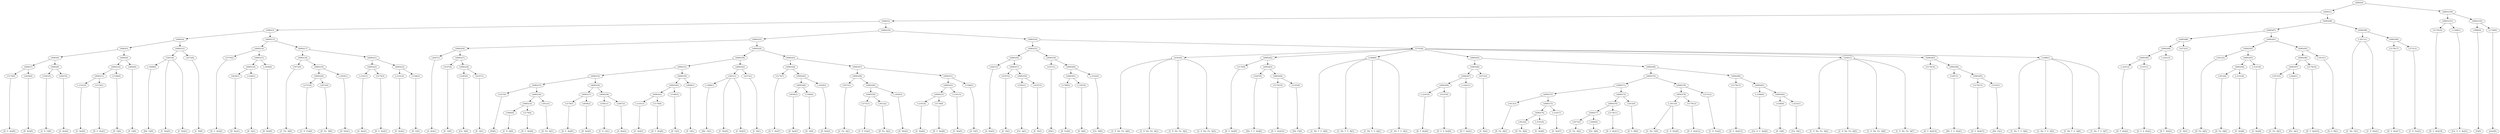 digraph sample{
"L5179(0)"->"[D  G  Ais](0)"
"L4036(0)"->"[D  Ais](0)"
"L6083(7)"->"L5179(0)"
"L6083(7)"->"L4036(0)"
"L5581(0)"->"[C  D  G](0)"
"L2647(0)"->"[A  Ais](0)"
"L6083(8)"->"L5581(0)"
"L6083(8)"->"L2647(0)"
"L6083(6)"->"L6083(7)"
"L6083(6)"->"L6083(8)"
"L-2101(0)"->"[G  Ais](0)"
"L5179(1)"->"[D  G  Ais](1)"
"L6083(11)"->"L-2101(0)"
"L6083(11)"->"L5179(1)"
"L1546(0)"->"[D  G](0)"
"L6083(10)"->"L6083(11)"
"L6083(10)"->"L1546(0)"
"L4600(0)"->"[F  G](0)"
"L6083(9)"->"L6083(10)"
"L6083(9)"->"L4600(0)"
"L6083(5)"->"L6083(6)"
"L6083(5)"->"L6083(9)"
"L-1868(0)"->"[Dis  G](0)"
"L5831(0)"->"[C  Dis](0)"
"L5831(0)"->"L-1868(0)"
"L5831(0)"->"[C  Dis](1)"
"L4372(0)"->"[C  D](0)"
"L6083(12)"->"L5831(0)"
"L6083(12)"->"L4372(0)"
"L6083(4)"->"L6083(5)"
"L6083(4)"->"L6083(12)"
"L5179(2)"->"[D  G  Ais](2)"
"L4036(1)"->"[D  Ais](1)"
"L1546(1)"->"[D  G](1)"
"L6083(16)"->"L4036(1)"
"L6083(16)"->"L1546(1)"
"L-2029(0)"->"[D  Dis](0)"
"L6083(15)"->"L6083(16)"
"L6083(15)"->"L-2029(0)"
"L6083(14)"->"L5179(2)"
"L6083(14)"->"L6083(15)"
"L5073(0)"->"[C  Fis  A](0)"
"L2731(0)"->"[C  D  Fis](0)"
"L3012(0)"->"[D  Fis  A](0)"
"L6083(20)"->"L2731(0)"
"L6083(20)"->"L3012(0)"
"L-2029(1)"->"[D  Dis](1)"
"L6083(19)"->"L6083(20)"
"L6083(19)"->"L-2029(1)"
"L6083(18)"->"L5073(0)"
"L6083(18)"->"L6083(19)"
"L-2101(1)"->"[G  Ais](1)"
"L5179(3)"->"[D  G  Ais](3)"
"L6083(22)"->"L-2101(1)"
"L6083(22)"->"L5179(3)"
"L-2101(2)"->"[G  Ais](2)"
"L1546(2)"->"[D  G](2)"
"L6083(23)"->"L-2101(2)"
"L6083(23)"->"L1546(2)"
"L6083(21)"->"L6083(22)"
"L6083(21)"->"L6083(23)"
"L6083(17)"->"L6083(18)"
"L6083(17)"->"L6083(21)"
"L6083(13)"->"L6083(14)"
"L6083(13)"->"L6083(17)"
"L6083(3)"->"L6083(4)"
"L6083(3)"->"L6083(13)"
"L2647(1)"->"[A  Ais](1)"
"L4197(0)"->"[E  G](0)"
"L5365(0)"->"[Cis  A](0)"
"L4197(1)"->"[E  G](1)"
"L6083(28)"->"L5365(0)"
"L6083(28)"->"L4197(1)"
"L6083(27)"->"L4197(0)"
"L6083(27)"->"L6083(28)"
"L6083(26)"->"L2647(1)"
"L6083(26)"->"L6083(27)"
"L2337(0)"->"[D](0)"
"L3940(0)"->"[C  D  A](0)"
"L5179(4)"->"[D  G  Ais](4)"
"L6083(35)"->"L3940(0)"
"L6083(35)"->"L5179(4)"
"L3012(1)"->"[D  Fis  A](1)"
"L6083(34)"->"L6083(35)"
"L6083(34)"->"L3012(1)"
"L6083(33)"->"L2337(0)"
"L6083(33)"->"L6083(34)"
"L5179(5)"->"[D  G  Ais](5)"
"L4036(2)"->"[D  Ais](2)"
"L6083(37)"->"L5179(5)"
"L6083(37)"->"L4036(2)"
"L5581(1)"->"[C  D  G](1)"
"L2647(2)"->"[A  Ais](2)"
"L6083(38)"->"L5581(1)"
"L6083(38)"->"L2647(2)"
"L6083(36)"->"L6083(37)"
"L6083(36)"->"L6083(38)"
"L6083(32)"->"L6083(33)"
"L6083(32)"->"L6083(36)"
"L-2101(3)"->"[G  Ais](3)"
"L5179(6)"->"[D  G  Ais](6)"
"L6083(41)"->"L-2101(3)"
"L6083(41)"->"L5179(6)"
"L1546(3)"->"[D  G](3)"
"L6083(40)"->"L6083(41)"
"L6083(40)"->"L1546(3)"
"L4600(1)"->"[F  G](1)"
"L6083(39)"->"L6083(40)"
"L6083(39)"->"L4600(1)"
"L6083(31)"->"L6083(32)"
"L6083(31)"->"L6083(39)"
"L-1868(1)"->"[Dis  G](1)"
"L5831(1)"->"[C  Dis](2)"
"L5831(1)"->"L-1868(1)"
"L5831(1)"->"[C  Dis](3)"
"L4372(1)"->"[C  D](1)"
"L6083(42)"->"L5831(1)"
"L6083(42)"->"L4372(1)"
"L6083(30)"->"L6083(31)"
"L6083(30)"->"L6083(42)"
"L5179(7)"->"[D  G  Ais](7)"
"L4036(3)"->"[D  Ais](3)"
"L1546(4)"->"[D  G](4)"
"L6083(46)"->"L4036(3)"
"L6083(46)"->"L1546(4)"
"L-2029(2)"->"[D  Dis](2)"
"L6083(45)"->"L6083(46)"
"L6083(45)"->"L-2029(2)"
"L6083(44)"->"L5179(7)"
"L6083(44)"->"L6083(45)"
"L5073(1)"->"[C  Fis  A](1)"
"L2731(1)"->"[C  D  Fis](1)"
"L3012(2)"->"[D  Fis  A](2)"
"L6083(50)"->"L2731(1)"
"L6083(50)"->"L3012(2)"
"L-2029(3)"->"[D  Dis](3)"
"L6083(49)"->"L6083(50)"
"L6083(49)"->"L-2029(3)"
"L6083(48)"->"L5073(1)"
"L6083(48)"->"L6083(49)"
"L-2101(4)"->"[G  Ais](4)"
"L5179(8)"->"[D  G  Ais](8)"
"L6083(53)"->"L-2101(4)"
"L6083(53)"->"L5179(8)"
"L-2101(5)"->"[G  Ais](5)"
"L6083(52)"->"L6083(53)"
"L6083(52)"->"L-2101(5)"
"L1546(5)"->"[D  G](5)"
"L6083(51)"->"L6083(52)"
"L6083(51)"->"L1546(5)"
"L6083(47)"->"L6083(48)"
"L6083(47)"->"L6083(51)"
"L6083(43)"->"L6083(44)"
"L6083(43)"->"L6083(47)"
"L6083(29)"->"L6083(30)"
"L6083(29)"->"L6083(43)"
"L6083(25)"->"L6083(26)"
"L6083(25)"->"L6083(29)"
"L2647(3)"->"[A  Ais](3)"
"L4197(2)"->"[E  G](2)"
"L5365(1)"->"[Cis  A](1)"
"L4197(3)"->"[E  G](3)"
"L6083(58)"->"L5365(1)"
"L6083(58)"->"L4197(3)"
"L6083(57)"->"L4197(2)"
"L6083(57)"->"L6083(58)"
"L6083(56)"->"L2647(3)"
"L6083(56)"->"L6083(57)"
"L2337(1)"->"[D](1)"
"L1768(0)"->"[D  Fis](0)"
"L1391(0)"->"[D  A](0)"
"L6083(61)"->"L1768(0)"
"L6083(61)"->"L1391(0)"
"L-2232(0)"->"[Cis  D](0)"
"L6083(60)"->"L6083(61)"
"L6083(60)"->"L-2232(0)"
"L6083(59)"->"L2337(1)"
"L6083(59)"->"L6083(60)"
"L6083(55)"->"L6083(56)"
"L6083(55)"->"L6083(59)"
"L4343(0)"->"[C  D  Dis  Fis  A](0)"
"L4343(0)"->"[C  D  Dis  Fis  A](1)"
"L4343(0)"->"[C  D  Dis  Fis  A](2)"
"L4343(0)"->"[C  D  Dis  Fis  A](3)"
"L5179(9)"->"[D  G  Ais](9)"
"L5287(0)"->"[Dis  F  G  Ais](0)"
"L5179(10)"->"[D  G  Ais](10)"
"L5103(0)"->"[Dis  E](0)"
"L6083(64)"->"L5179(10)"
"L6083(64)"->"L5103(0)"
"L6083(63)"->"L5287(0)"
"L6083(63)"->"L6083(64)"
"L6083(62)"->"L5179(9)"
"L6083(62)"->"L6083(63)"
"L1468(0)"->"[C  Dis  F  G  A](0)"
"L1468(0)"->"[C  Dis  F  G  A](1)"
"L1468(0)"->"[C  Dis  F  G  A](2)"
"L1468(0)"->"[C  Dis  F  G  A](3)"
"L-2241(0)"->"[D  F  Ais](0)"
"L5147(0)"->"[D  G  A  Ais](0)"
"L6083(68)"->"L-2241(0)"
"L6083(68)"->"L5147(0)"
"L-2241(1)"->"[D  F  Ais](1)"
"L6083(67)"->"L6083(68)"
"L6083(67)"->"L-2241(1)"
"L4372(2)"->"[C  D](2)"
"L6083(66)"->"L6083(67)"
"L6083(66)"->"L4372(2)"
"L3012(3)"->"[D  Fis  A](3)"
"L3012(4)"->"[D  Fis  A](4)"
"L-2101(6)"->"[G  Ais](6)"
"L6083(74)"->"L3012(4)"
"L6083(74)"->"L-2101(6)"
"L-2101(7)"->"[G  Ais](7)"
"L6083(73)"->"L6083(74)"
"L6083(73)"->"L-2101(7)"
"L6083(72)"->"L3012(3)"
"L6083(72)"->"L6083(73)"
"L5073(2)"->"[C  Fis  A](2)"
"L3444(0)"->"[Fis  A](0)"
"L6083(77)"->"L5073(2)"
"L6083(77)"->"L3444(0)"
"L5179(11)"->"[D  G  Ais](11)"
"L6083(76)"->"L6083(77)"
"L6083(76)"->"L5179(11)"
"L1815(0)"->"[D  G  B](0)"
"L6083(75)"->"L6083(76)"
"L6083(75)"->"L1815(0)"
"L6083(71)"->"L6083(72)"
"L6083(71)"->"L6083(75)"
"L-2011(0)"->"[C  Dis  F](0)"
"L-2011(0)"->"[C  D  Dis](0)"
"L5179(12)"->"[D  G  Ais](12)"
"L6083(79)"->"L-2011(0)"
"L6083(79)"->"L5179(12)"
"L2731(2)"->"[C  D  Fis](2)"
"L6083(78)"->"L6083(79)"
"L6083(78)"->"L2731(2)"
"L6083(70)"->"L6083(71)"
"L6083(70)"->"L6083(78)"
"L5179(13)"->"[D  G  Ais](13)"
"L-2306(0)"->"[Cis  D  G  Ais](0)"
"L1546(6)"->"[D  G](6)"
"L-2232(1)"->"[Cis  D](1)"
"L6083(82)"->"L1546(6)"
"L6083(82)"->"L-2232(1)"
"L6083(81)"->"L-2306(0)"
"L6083(81)"->"L6083(82)"
"L6083(80)"->"L5179(13)"
"L6083(80)"->"L6083(81)"
"L6083(69)"->"L6083(70)"
"L6083(69)"->"L6083(80)"
"L6083(65)"->"L6083(66)"
"L6083(65)"->"L6083(69)"
"L4343(1)"->"[C  D  Dis  Fis  A](4)"
"L4343(1)"->"[C  D  Dis  Fis  A](5)"
"L4343(1)"->"[C  D  Dis  Fis  A](6)"
"L4343(1)"->"[C  D  Dis  Fis  A](7)"
"L5179(14)"->"[D  G  Ais](14)"
"L5287(1)"->"[Dis  F  G  Ais](1)"
"L5179(15)"->"[D  G  Ais](15)"
"L5103(1)"->"[Dis  E](1)"
"L6083(85)"->"L5179(15)"
"L6083(85)"->"L5103(1)"
"L6083(84)"->"L5287(1)"
"L6083(84)"->"L6083(85)"
"L6083(83)"->"L5179(14)"
"L6083(83)"->"L6083(84)"
"L1468(1)"->"[C  Dis  F  G  A](4)"
"L1468(1)"->"[C  Dis  F  G  A](5)"
"L1468(1)"->"[C  Dis  F  G  A](6)"
"L1468(1)"->"[C  Dis  F  G  A](7)"
"L5755(0)"->"L4343(0)"
"L5755(0)"->"L6083(62)"
"L5755(0)"->"L1468(0)"
"L5755(0)"->"L6083(65)"
"L5755(0)"->"L4343(1)"
"L5755(0)"->"L6083(83)"
"L5755(0)"->"L1468(1)"
"L6083(54)"->"L6083(55)"
"L6083(54)"->"L5755(0)"
"L6083(24)"->"L6083(25)"
"L6083(24)"->"L6083(54)"
"L6083(2)"->"L6083(3)"
"L6083(2)"->"L6083(24)"
"L-2241(2)"->"[D  F  Ais](2)"
"L5147(1)"->"[D  G  A  Ais](1)"
"L6083(90)"->"L-2241(2)"
"L6083(90)"->"L5147(1)"
"L-2241(3)"->"[D  F  Ais](3)"
"L6083(89)"->"L6083(90)"
"L6083(89)"->"L-2241(3)"
"L4372(3)"->"[C  D](3)"
"L6083(88)"->"L6083(89)"
"L6083(88)"->"L4372(3)"
"L3012(5)"->"[D  Fis  A](5)"
"L3012(6)"->"[D  Fis  A](6)"
"L-2101(8)"->"[G  Ais](8)"
"L6083(94)"->"L3012(6)"
"L6083(94)"->"L-2101(8)"
"L-2101(9)"->"[G  Ais](9)"
"L6083(93)"->"L6083(94)"
"L6083(93)"->"L-2101(9)"
"L6083(92)"->"L3012(5)"
"L6083(92)"->"L6083(93)"
"L5073(3)"->"[C  Fis  A](3)"
"L3444(1)"->"[Fis  A](1)"
"L6083(97)"->"L5073(3)"
"L6083(97)"->"L3444(1)"
"L5179(16)"->"[D  G  Ais](16)"
"L6083(96)"->"L6083(97)"
"L6083(96)"->"L5179(16)"
"L1815(1)"->"[D  G  B](1)"
"L6083(95)"->"L6083(96)"
"L6083(95)"->"L1815(1)"
"L6083(91)"->"L6083(92)"
"L6083(91)"->"L6083(95)"
"L6083(87)"->"L6083(88)"
"L6083(87)"->"L6083(91)"
"L-2011(1)"->"[C  Dis  F](1)"
"L-2011(1)"->"[C  D  Dis](1)"
"L5179(17)"->"[D  G  Ais](17)"
"L2731(3)"->"[C  D  Fis](3)"
"L6083(99)"->"L5179(17)"
"L6083(99)"->"L2731(3)"
"L6083(98)"->"L-2011(1)"
"L6083(98)"->"L6083(99)"
"L6083(86)"->"L6083(87)"
"L6083(86)"->"L6083(98)"
"L6083(1)"->"L6083(2)"
"L6083(1)"->"L6083(86)"
"L5179(18)"->"[D  G  Ais](18)"
"L-2306(1)"->"[Cis  D  G  Ais](1)"
"L6083(101)"->"L5179(18)"
"L6083(101)"->"L-2306(1)"
"L3980(0)"->"[G](0)"
"L1758(0)"->"[rest](0)"
"L6083(102)"->"L3980(0)"
"L6083(102)"->"L1758(0)"
"L6083(100)"->"L6083(101)"
"L6083(100)"->"L6083(102)"
"L6083(0)"->"L6083(1)"
"L6083(0)"->"L6083(100)"
{rank = min; "L6083(0)"}
{rank = same; "L6083(1)"; "L6083(100)";}
{rank = same; "L6083(2)"; "L6083(86)"; "L6083(101)"; "L6083(102)";}
{rank = same; "L6083(3)"; "L6083(24)"; "L6083(87)"; "L6083(98)"; "L5179(18)"; "L-2306(1)"; "L3980(0)"; "L1758(0)";}
{rank = same; "L6083(4)"; "L6083(13)"; "L6083(25)"; "L6083(54)"; "L6083(88)"; "L6083(91)"; "L-2011(1)"; "L6083(99)";}
{rank = same; "L6083(5)"; "L6083(12)"; "L6083(14)"; "L6083(17)"; "L6083(26)"; "L6083(29)"; "L6083(55)"; "L5755(0)"; "L6083(89)"; "L4372(3)"; "L6083(92)"; "L6083(95)"; "L5179(17)"; "L2731(3)";}
{rank = same; "L6083(6)"; "L6083(9)"; "L5831(0)"; "L4372(0)"; "L5179(2)"; "L6083(15)"; "L6083(18)"; "L6083(21)"; "L2647(1)"; "L6083(27)"; "L6083(30)"; "L6083(43)"; "L6083(56)"; "L6083(59)"; "L4343(0)"; "L6083(62)"; "L1468(0)"; "L6083(65)"; "L4343(1)"; "L6083(83)"; "L1468(1)"; "L6083(90)"; "L-2241(3)"; "L3012(5)"; "L6083(93)"; "L6083(96)"; "L1815(1)";}
{rank = same; "L6083(7)"; "L6083(8)"; "L6083(10)"; "L4600(0)"; "L-1868(0)"; "L6083(16)"; "L-2029(0)"; "L5073(0)"; "L6083(19)"; "L6083(22)"; "L6083(23)"; "L4197(0)"; "L6083(28)"; "L6083(31)"; "L6083(42)"; "L6083(44)"; "L6083(47)"; "L2647(3)"; "L6083(57)"; "L2337(1)"; "L6083(60)"; "L5179(9)"; "L6083(63)"; "L6083(66)"; "L6083(69)"; "L5179(14)"; "L6083(84)"; "L-2241(2)"; "L5147(1)"; "L6083(94)"; "L-2101(9)"; "L6083(97)"; "L5179(16)";}
{rank = same; "L5179(0)"; "L4036(0)"; "L5581(0)"; "L2647(0)"; "L6083(11)"; "L1546(0)"; "L4036(1)"; "L1546(1)"; "L6083(20)"; "L-2029(1)"; "L-2101(1)"; "L5179(3)"; "L-2101(2)"; "L1546(2)"; "L5365(0)"; "L4197(1)"; "L6083(32)"; "L6083(39)"; "L5831(1)"; "L4372(1)"; "L5179(7)"; "L6083(45)"; "L6083(48)"; "L6083(51)"; "L4197(2)"; "L6083(58)"; "L6083(61)"; "L-2232(0)"; "L5287(0)"; "L6083(64)"; "L6083(67)"; "L4372(2)"; "L6083(70)"; "L6083(80)"; "L5287(1)"; "L6083(85)"; "L3012(6)"; "L-2101(8)"; "L5073(3)"; "L3444(1)";}
{rank = same; "L-2101(0)"; "L5179(1)"; "L2731(0)"; "L3012(0)"; "L6083(33)"; "L6083(36)"; "L6083(40)"; "L4600(1)"; "L-1868(1)"; "L6083(46)"; "L-2029(2)"; "L5073(1)"; "L6083(49)"; "L6083(52)"; "L1546(5)"; "L5365(1)"; "L4197(3)"; "L1768(0)"; "L1391(0)"; "L5179(10)"; "L5103(0)"; "L6083(68)"; "L-2241(1)"; "L6083(71)"; "L6083(78)"; "L5179(13)"; "L6083(81)"; "L5179(15)"; "L5103(1)";}
{rank = same; "L2337(0)"; "L6083(34)"; "L6083(37)"; "L6083(38)"; "L6083(41)"; "L1546(3)"; "L4036(3)"; "L1546(4)"; "L6083(50)"; "L-2029(3)"; "L6083(53)"; "L-2101(5)"; "L-2241(0)"; "L5147(0)"; "L6083(72)"; "L6083(75)"; "L6083(79)"; "L2731(2)"; "L-2306(0)"; "L6083(82)";}
{rank = same; "L6083(35)"; "L3012(1)"; "L5179(5)"; "L4036(2)"; "L5581(1)"; "L2647(2)"; "L-2101(3)"; "L5179(6)"; "L2731(1)"; "L3012(2)"; "L-2101(4)"; "L5179(8)"; "L3012(3)"; "L6083(73)"; "L6083(76)"; "L1815(0)"; "L-2011(0)"; "L5179(12)"; "L1546(6)"; "L-2232(1)";}
{rank = same; "L3940(0)"; "L5179(4)"; "L6083(74)"; "L-2101(7)"; "L6083(77)"; "L5179(11)";}
{rank = same; "L3012(4)"; "L-2101(6)"; "L5073(2)"; "L3444(0)";}
{rank = max; "[A  Ais](0)"; "[A  Ais](1)"; "[A  Ais](2)"; "[A  Ais](3)"; "[C  D  A](0)"; "[C  D  Dis  Fis  A](0)"; "[C  D  Dis  Fis  A](1)"; "[C  D  Dis  Fis  A](2)"; "[C  D  Dis  Fis  A](3)"; "[C  D  Dis  Fis  A](4)"; "[C  D  Dis  Fis  A](5)"; "[C  D  Dis  Fis  A](6)"; "[C  D  Dis  Fis  A](7)"; "[C  D  Dis](0)"; "[C  D  Dis](1)"; "[C  D  Fis](0)"; "[C  D  Fis](1)"; "[C  D  Fis](2)"; "[C  D  Fis](3)"; "[C  D  G](0)"; "[C  D  G](1)"; "[C  D](0)"; "[C  D](1)"; "[C  D](2)"; "[C  D](3)"; "[C  Dis  F  G  A](0)"; "[C  Dis  F  G  A](1)"; "[C  Dis  F  G  A](2)"; "[C  Dis  F  G  A](3)"; "[C  Dis  F  G  A](4)"; "[C  Dis  F  G  A](5)"; "[C  Dis  F  G  A](6)"; "[C  Dis  F  G  A](7)"; "[C  Dis  F](0)"; "[C  Dis  F](1)"; "[C  Dis](0)"; "[C  Dis](1)"; "[C  Dis](2)"; "[C  Dis](3)"; "[C  Fis  A](0)"; "[C  Fis  A](1)"; "[C  Fis  A](2)"; "[C  Fis  A](3)"; "[Cis  A](0)"; "[Cis  A](1)"; "[Cis  D  G  Ais](0)"; "[Cis  D  G  Ais](1)"; "[Cis  D](0)"; "[Cis  D](1)"; "[D  A](0)"; "[D  Ais](0)"; "[D  Ais](1)"; "[D  Ais](2)"; "[D  Ais](3)"; "[D  Dis](0)"; "[D  Dis](1)"; "[D  Dis](2)"; "[D  Dis](3)"; "[D  F  Ais](0)"; "[D  F  Ais](1)"; "[D  F  Ais](2)"; "[D  F  Ais](3)"; "[D  Fis  A](0)"; "[D  Fis  A](1)"; "[D  Fis  A](2)"; "[D  Fis  A](3)"; "[D  Fis  A](4)"; "[D  Fis  A](5)"; "[D  Fis  A](6)"; "[D  Fis](0)"; "[D  G  A  Ais](0)"; "[D  G  A  Ais](1)"; "[D  G  Ais](0)"; "[D  G  Ais](1)"; "[D  G  Ais](10)"; "[D  G  Ais](11)"; "[D  G  Ais](12)"; "[D  G  Ais](13)"; "[D  G  Ais](14)"; "[D  G  Ais](15)"; "[D  G  Ais](16)"; "[D  G  Ais](17)"; "[D  G  Ais](18)"; "[D  G  Ais](2)"; "[D  G  Ais](3)"; "[D  G  Ais](4)"; "[D  G  Ais](5)"; "[D  G  Ais](6)"; "[D  G  Ais](7)"; "[D  G  Ais](8)"; "[D  G  Ais](9)"; "[D  G  B](0)"; "[D  G  B](1)"; "[D  G](0)"; "[D  G](1)"; "[D  G](2)"; "[D  G](3)"; "[D  G](4)"; "[D  G](5)"; "[D  G](6)"; "[D](0)"; "[D](1)"; "[Dis  E](0)"; "[Dis  E](1)"; "[Dis  F  G  Ais](0)"; "[Dis  F  G  Ais](1)"; "[Dis  G](0)"; "[Dis  G](1)"; "[E  G](0)"; "[E  G](1)"; "[E  G](2)"; "[E  G](3)"; "[F  G](0)"; "[F  G](1)"; "[Fis  A](0)"; "[Fis  A](1)"; "[G  Ais](0)"; "[G  Ais](1)"; "[G  Ais](2)"; "[G  Ais](3)"; "[G  Ais](4)"; "[G  Ais](5)"; "[G  Ais](6)"; "[G  Ais](7)"; "[G  Ais](8)"; "[G  Ais](9)"; "[G](0)"; "[rest](0)";}
}
